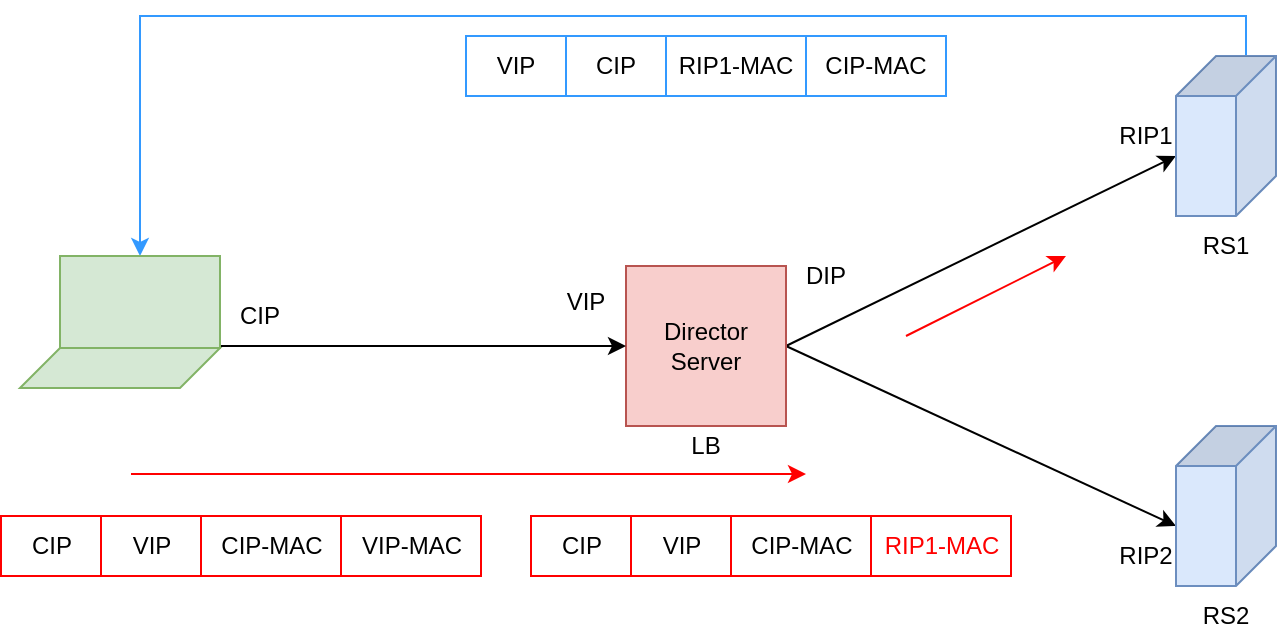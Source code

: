 <mxfile version="12.4.7" type="github">
  <diagram id="_ibMTLUEVsL8gK2MmVAg" name="Page-1">
    <mxGraphModel dx="1102" dy="582" grid="1" gridSize="10" guides="1" tooltips="1" connect="1" arrows="1" fold="1" page="1" pageScale="1" pageWidth="827" pageHeight="1169" math="0" shadow="0">
      <root>
        <mxCell id="0"/>
        <mxCell id="1" parent="0"/>
        <mxCell id="pA-OLNc3RDODQPvFprFr-1" style="rounded=0;orthogonalLoop=1;jettySize=auto;html=1;exitX=1;exitY=0.5;exitDx=0;exitDy=0;entryX=0;entryY=0;entryDx=50;entryDy=50;entryPerimeter=0;" edge="1" parent="1" source="pA-OLNc3RDODQPvFprFr-3" target="pA-OLNc3RDODQPvFprFr-4">
          <mxGeometry relative="1" as="geometry"/>
        </mxCell>
        <mxCell id="pA-OLNc3RDODQPvFprFr-2" style="edgeStyle=none;rounded=0;orthogonalLoop=1;jettySize=auto;html=1;exitX=1;exitY=0.5;exitDx=0;exitDy=0;entryX=0;entryY=0;entryDx=50;entryDy=50;entryPerimeter=0;" edge="1" parent="1" source="pA-OLNc3RDODQPvFprFr-3" target="pA-OLNc3RDODQPvFprFr-5">
          <mxGeometry relative="1" as="geometry"/>
        </mxCell>
        <mxCell id="pA-OLNc3RDODQPvFprFr-3" value="Director&lt;br&gt;Server" style="whiteSpace=wrap;html=1;aspect=fixed;fillColor=#f8cecc;strokeColor=#b85450;" vertex="1" parent="1">
          <mxGeometry x="330" y="245" width="80" height="80" as="geometry"/>
        </mxCell>
        <mxCell id="pA-OLNc3RDODQPvFprFr-35" style="edgeStyle=orthogonalEdgeStyle;rounded=0;orthogonalLoop=1;jettySize=auto;html=1;exitX=0;exitY=0;exitDx=0;exitDy=15;exitPerimeter=0;entryX=0.5;entryY=0;entryDx=0;entryDy=0;strokeColor=#3399FF;" edge="1" parent="1" source="pA-OLNc3RDODQPvFprFr-4" target="pA-OLNc3RDODQPvFprFr-9">
          <mxGeometry relative="1" as="geometry"/>
        </mxCell>
        <mxCell id="pA-OLNc3RDODQPvFprFr-4" value="" style="shape=cube;whiteSpace=wrap;html=1;boundedLbl=1;backgroundOutline=1;darkOpacity=0.05;darkOpacity2=0.1;rotation=90;fillColor=#dae8fc;strokeColor=#6c8ebf;" vertex="1" parent="1">
          <mxGeometry x="590" y="155" width="80" height="50" as="geometry"/>
        </mxCell>
        <mxCell id="pA-OLNc3RDODQPvFprFr-5" value="" style="shape=cube;whiteSpace=wrap;html=1;boundedLbl=1;backgroundOutline=1;darkOpacity=0.05;darkOpacity2=0.1;rotation=90;fillColor=#dae8fc;strokeColor=#6c8ebf;" vertex="1" parent="1">
          <mxGeometry x="590" y="340" width="80" height="50" as="geometry"/>
        </mxCell>
        <mxCell id="pA-OLNc3RDODQPvFprFr-6" value="RS1" style="text;html=1;strokeColor=none;fillColor=none;align=center;verticalAlign=middle;whiteSpace=wrap;rounded=0;" vertex="1" parent="1">
          <mxGeometry x="610" y="225" width="40" height="20" as="geometry"/>
        </mxCell>
        <mxCell id="pA-OLNc3RDODQPvFprFr-7" value="RS2" style="text;html=1;strokeColor=none;fillColor=none;align=center;verticalAlign=middle;whiteSpace=wrap;rounded=0;" vertex="1" parent="1">
          <mxGeometry x="610" y="410" width="40" height="20" as="geometry"/>
        </mxCell>
        <mxCell id="pA-OLNc3RDODQPvFprFr-8" value="" style="edgeStyle=orthogonalEdgeStyle;rounded=0;orthogonalLoop=1;jettySize=auto;html=1;entryX=0;entryY=0.5;entryDx=0;entryDy=0;exitX=1;exitY=1;exitDx=0;exitDy=0;" edge="1" parent="1" source="pA-OLNc3RDODQPvFprFr-9" target="pA-OLNc3RDODQPvFprFr-3">
          <mxGeometry relative="1" as="geometry">
            <mxPoint x="130" y="275" as="targetPoint"/>
            <Array as="points">
              <mxPoint x="50" y="285"/>
            </Array>
          </mxGeometry>
        </mxCell>
        <mxCell id="pA-OLNc3RDODQPvFprFr-9" value="" style="rounded=0;whiteSpace=wrap;html=1;fillColor=#d5e8d4;strokeColor=#82b366;" vertex="1" parent="1">
          <mxGeometry x="47" y="240" width="80" height="46" as="geometry"/>
        </mxCell>
        <mxCell id="pA-OLNc3RDODQPvFprFr-10" value="" style="shape=parallelogram;perimeter=parallelogramPerimeter;whiteSpace=wrap;html=1;fillColor=#d5e8d4;strokeColor=#82b366;" vertex="1" parent="1">
          <mxGeometry x="27" y="286" width="100" height="20" as="geometry"/>
        </mxCell>
        <mxCell id="pA-OLNc3RDODQPvFprFr-11" value="LB" style="text;html=1;strokeColor=none;fillColor=none;align=center;verticalAlign=middle;whiteSpace=wrap;rounded=0;dashed=1;" vertex="1" parent="1">
          <mxGeometry x="350" y="325" width="40" height="20" as="geometry"/>
        </mxCell>
        <mxCell id="pA-OLNc3RDODQPvFprFr-12" value="VIP" style="text;html=1;strokeColor=none;fillColor=none;align=center;verticalAlign=middle;whiteSpace=wrap;rounded=0;" vertex="1" parent="1">
          <mxGeometry x="290" y="253" width="40" height="20" as="geometry"/>
        </mxCell>
        <mxCell id="pA-OLNc3RDODQPvFprFr-13" value="DIP" style="text;html=1;strokeColor=none;fillColor=none;align=center;verticalAlign=middle;whiteSpace=wrap;rounded=0;" vertex="1" parent="1">
          <mxGeometry x="410" y="240" width="40" height="20" as="geometry"/>
        </mxCell>
        <mxCell id="pA-OLNc3RDODQPvFprFr-14" value="RIP1" style="text;html=1;strokeColor=none;fillColor=none;align=center;verticalAlign=middle;whiteSpace=wrap;rounded=0;" vertex="1" parent="1">
          <mxGeometry x="570" y="170" width="40" height="20" as="geometry"/>
        </mxCell>
        <mxCell id="pA-OLNc3RDODQPvFprFr-15" value="RIP2" style="text;html=1;strokeColor=none;fillColor=none;align=center;verticalAlign=middle;whiteSpace=wrap;rounded=0;" vertex="1" parent="1">
          <mxGeometry x="570" y="380" width="40" height="20" as="geometry"/>
        </mxCell>
        <mxCell id="pA-OLNc3RDODQPvFprFr-16" value="CIP" style="text;html=1;strokeColor=none;fillColor=none;align=center;verticalAlign=middle;whiteSpace=wrap;rounded=0;" vertex="1" parent="1">
          <mxGeometry x="127" y="260" width="40" height="20" as="geometry"/>
        </mxCell>
        <mxCell id="pA-OLNc3RDODQPvFprFr-17" value="CIP" style="rounded=0;whiteSpace=wrap;html=1;strokeColor=#FF0000;" vertex="1" parent="1">
          <mxGeometry x="17.5" y="370" width="50" height="30" as="geometry"/>
        </mxCell>
        <mxCell id="pA-OLNc3RDODQPvFprFr-18" value="VIP" style="rounded=0;whiteSpace=wrap;html=1;strokeColor=#FF0000;" vertex="1" parent="1">
          <mxGeometry x="67.5" y="370" width="50" height="30" as="geometry"/>
        </mxCell>
        <mxCell id="pA-OLNc3RDODQPvFprFr-21" value="" style="endArrow=classic;html=1;strokeColor=#FF0000;" edge="1" parent="1">
          <mxGeometry width="50" height="50" relative="1" as="geometry">
            <mxPoint x="82.5" y="349" as="sourcePoint"/>
            <mxPoint x="420" y="349" as="targetPoint"/>
          </mxGeometry>
        </mxCell>
        <mxCell id="pA-OLNc3RDODQPvFprFr-29" value="CIP-MAC" style="rounded=0;whiteSpace=wrap;html=1;strokeColor=#FF0000;" vertex="1" parent="1">
          <mxGeometry x="117.5" y="370" width="70" height="30" as="geometry"/>
        </mxCell>
        <mxCell id="pA-OLNc3RDODQPvFprFr-30" value="VIP-MAC" style="rounded=0;whiteSpace=wrap;html=1;strokeColor=#FF0000;" vertex="1" parent="1">
          <mxGeometry x="187.5" y="370" width="70" height="30" as="geometry"/>
        </mxCell>
        <mxCell id="pA-OLNc3RDODQPvFprFr-31" value="CIP" style="rounded=0;whiteSpace=wrap;html=1;strokeColor=#FF0000;" vertex="1" parent="1">
          <mxGeometry x="282.5" y="370" width="50" height="30" as="geometry"/>
        </mxCell>
        <mxCell id="pA-OLNc3RDODQPvFprFr-32" value="VIP" style="rounded=0;whiteSpace=wrap;html=1;strokeColor=#FF0000;" vertex="1" parent="1">
          <mxGeometry x="332.5" y="370" width="50" height="30" as="geometry"/>
        </mxCell>
        <mxCell id="pA-OLNc3RDODQPvFprFr-33" value="CIP-MAC" style="rounded=0;whiteSpace=wrap;html=1;strokeColor=#FF0000;" vertex="1" parent="1">
          <mxGeometry x="382.5" y="370" width="70" height="30" as="geometry"/>
        </mxCell>
        <mxCell id="pA-OLNc3RDODQPvFprFr-34" value="&lt;font color=&quot;#ff0000&quot;&gt;RIP1-MAC&lt;/font&gt;" style="rounded=0;whiteSpace=wrap;html=1;strokeColor=#FF0000;" vertex="1" parent="1">
          <mxGeometry x="452.5" y="370" width="70" height="30" as="geometry"/>
        </mxCell>
        <mxCell id="pA-OLNc3RDODQPvFprFr-36" value="VIP" style="rounded=0;whiteSpace=wrap;html=1;strokeColor=#3399FF;" vertex="1" parent="1">
          <mxGeometry x="250" y="130" width="50" height="30" as="geometry"/>
        </mxCell>
        <mxCell id="pA-OLNc3RDODQPvFprFr-37" value="CIP" style="rounded=0;whiteSpace=wrap;html=1;strokeColor=#3399FF;" vertex="1" parent="1">
          <mxGeometry x="300" y="130" width="50" height="30" as="geometry"/>
        </mxCell>
        <mxCell id="pA-OLNc3RDODQPvFprFr-38" value="RIP1-MAC" style="rounded=0;whiteSpace=wrap;html=1;strokeColor=#3399FF;" vertex="1" parent="1">
          <mxGeometry x="350" y="130" width="70" height="30" as="geometry"/>
        </mxCell>
        <mxCell id="pA-OLNc3RDODQPvFprFr-39" value="CIP-MAC" style="rounded=0;whiteSpace=wrap;html=1;strokeColor=#3399FF;" vertex="1" parent="1">
          <mxGeometry x="420" y="130" width="70" height="30" as="geometry"/>
        </mxCell>
        <mxCell id="pA-OLNc3RDODQPvFprFr-40" value="" style="endArrow=classic;html=1;strokeColor=#FF0000;" edge="1" parent="1">
          <mxGeometry width="50" height="50" relative="1" as="geometry">
            <mxPoint x="470" y="280" as="sourcePoint"/>
            <mxPoint x="550" y="240" as="targetPoint"/>
          </mxGeometry>
        </mxCell>
      </root>
    </mxGraphModel>
  </diagram>
</mxfile>
